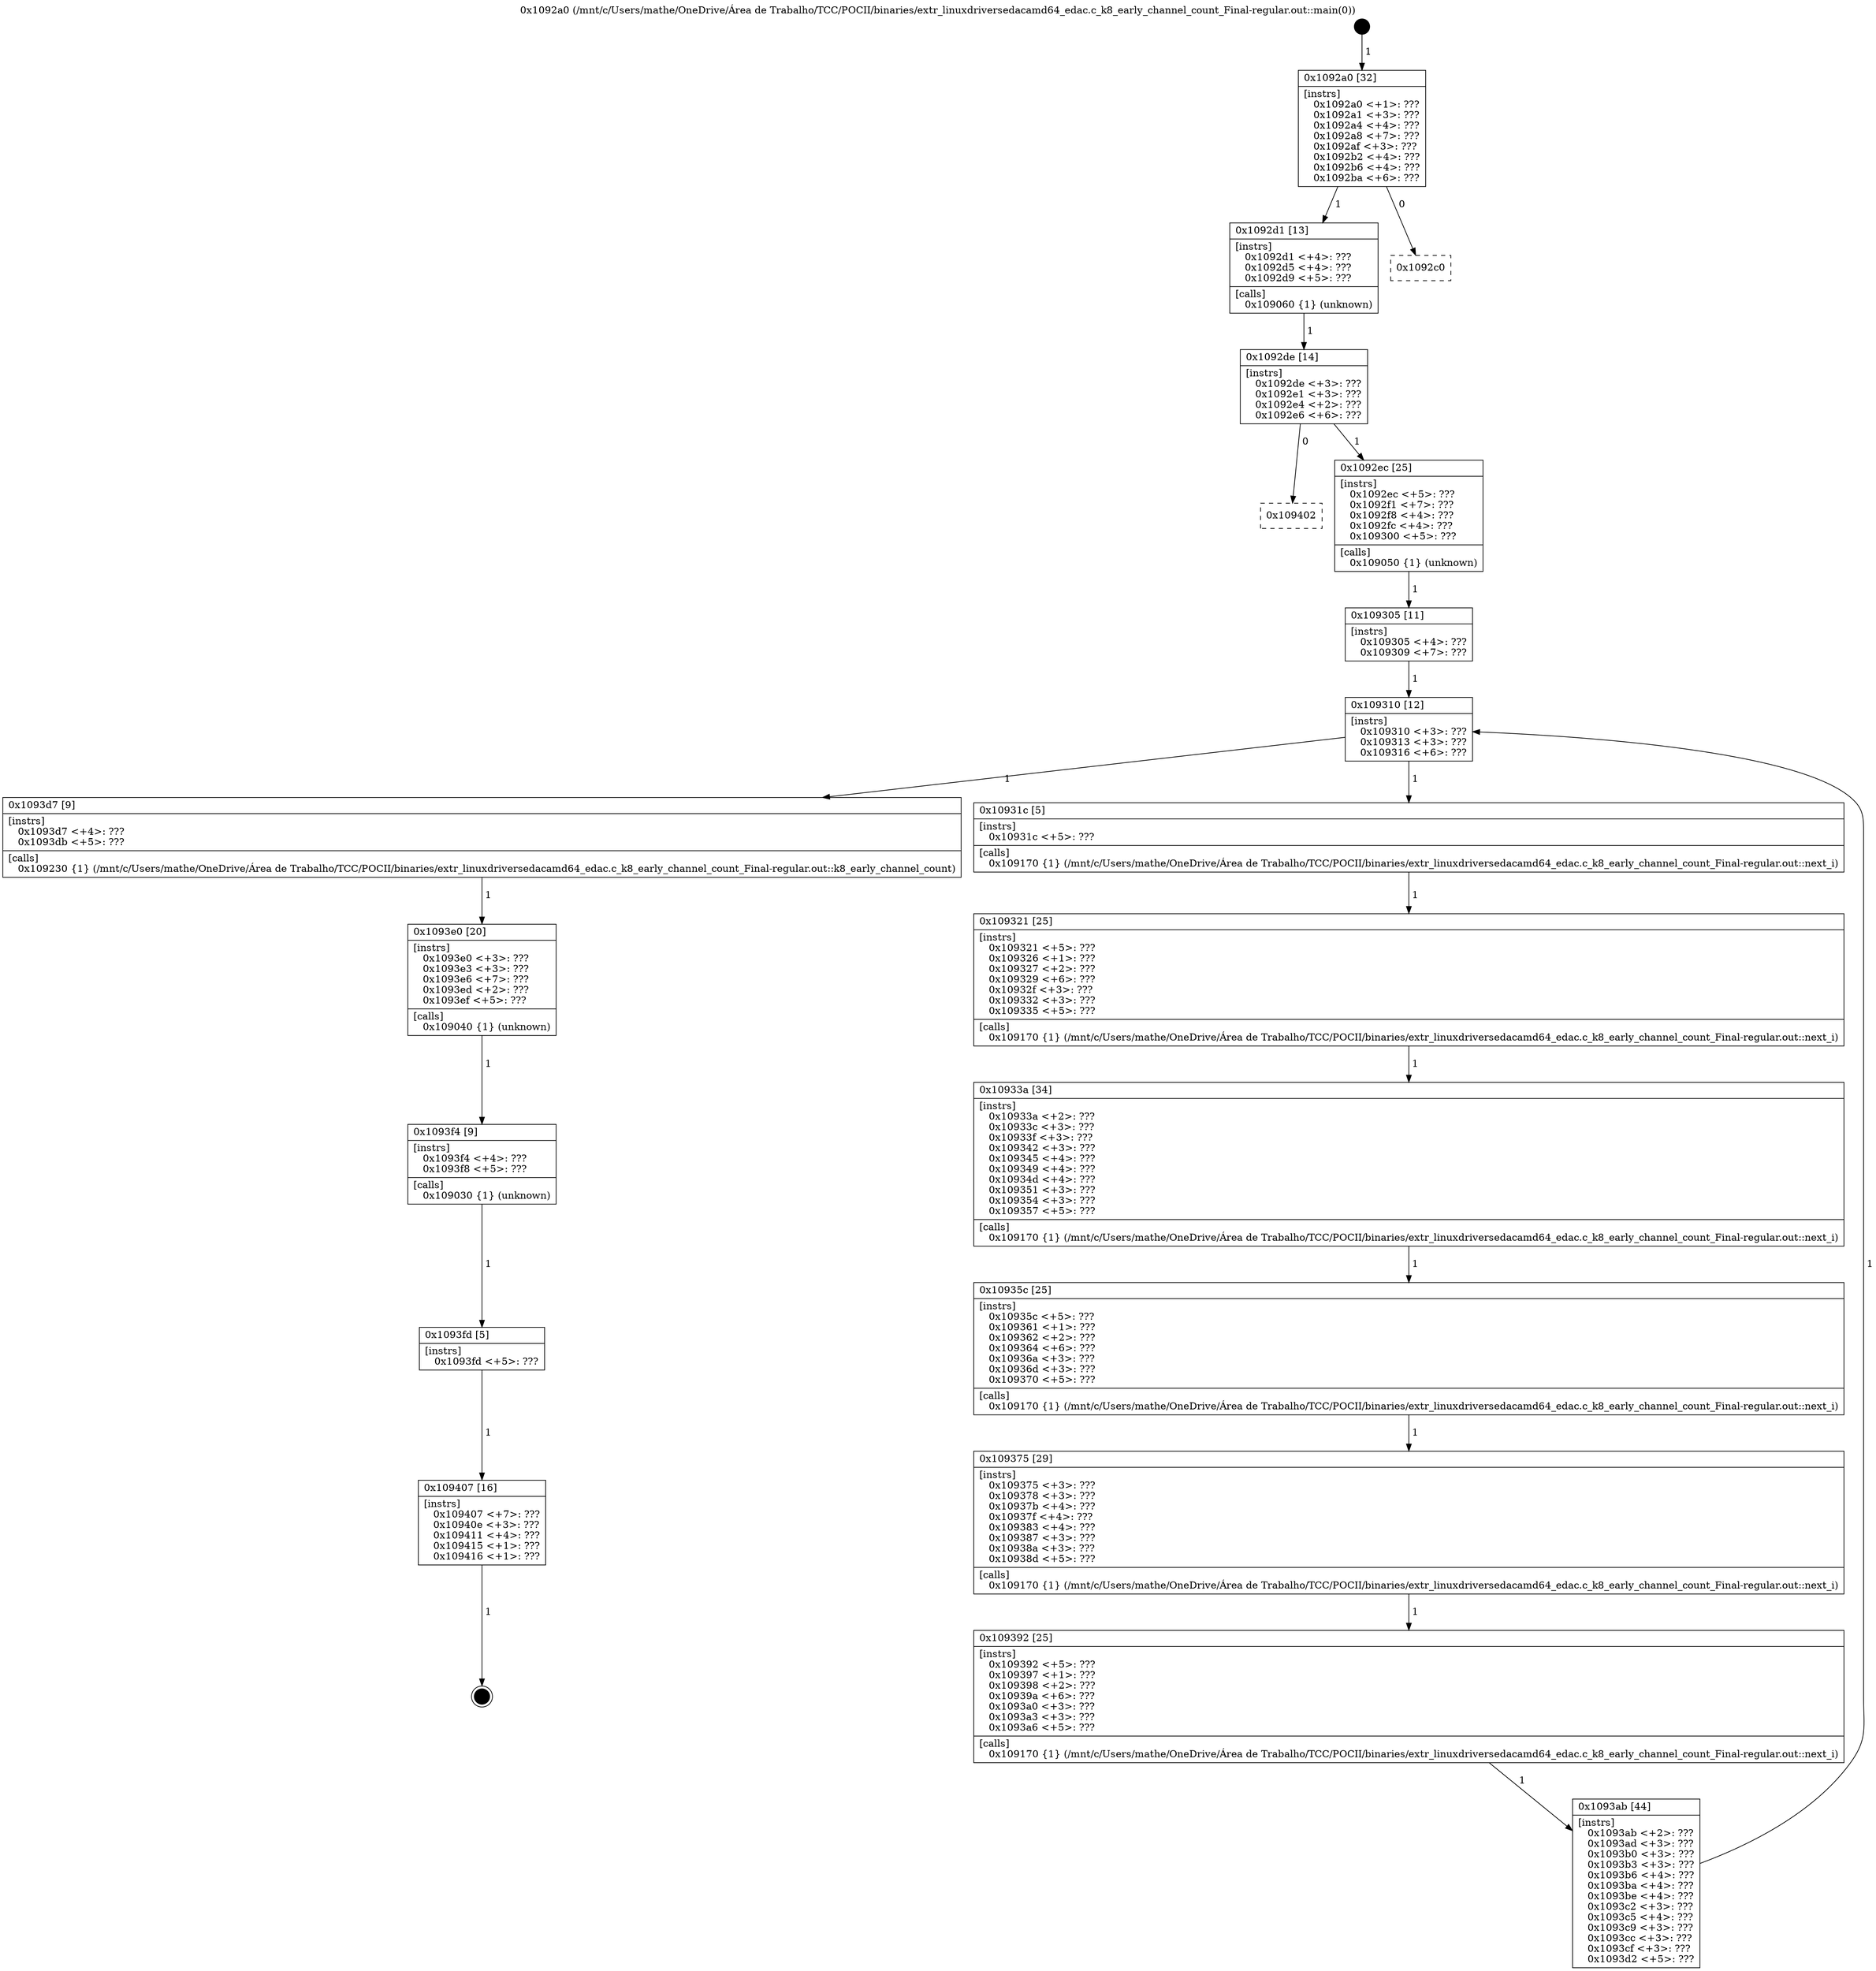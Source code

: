 digraph "0x1092a0" {
  label = "0x1092a0 (/mnt/c/Users/mathe/OneDrive/Área de Trabalho/TCC/POCII/binaries/extr_linuxdriversedacamd64_edac.c_k8_early_channel_count_Final-regular.out::main(0))"
  labelloc = "t"
  node[shape=record]

  Entry [label="",width=0.3,height=0.3,shape=circle,fillcolor=black,style=filled]
  "0x1092a0" [label="{
     0x1092a0 [32]\l
     | [instrs]\l
     &nbsp;&nbsp;0x1092a0 \<+1\>: ???\l
     &nbsp;&nbsp;0x1092a1 \<+3\>: ???\l
     &nbsp;&nbsp;0x1092a4 \<+4\>: ???\l
     &nbsp;&nbsp;0x1092a8 \<+7\>: ???\l
     &nbsp;&nbsp;0x1092af \<+3\>: ???\l
     &nbsp;&nbsp;0x1092b2 \<+4\>: ???\l
     &nbsp;&nbsp;0x1092b6 \<+4\>: ???\l
     &nbsp;&nbsp;0x1092ba \<+6\>: ???\l
  }"]
  "0x1092d1" [label="{
     0x1092d1 [13]\l
     | [instrs]\l
     &nbsp;&nbsp;0x1092d1 \<+4\>: ???\l
     &nbsp;&nbsp;0x1092d5 \<+4\>: ???\l
     &nbsp;&nbsp;0x1092d9 \<+5\>: ???\l
     | [calls]\l
     &nbsp;&nbsp;0x109060 \{1\} (unknown)\l
  }"]
  "0x1092c0" [label="{
     0x1092c0\l
  }", style=dashed]
  "0x1092de" [label="{
     0x1092de [14]\l
     | [instrs]\l
     &nbsp;&nbsp;0x1092de \<+3\>: ???\l
     &nbsp;&nbsp;0x1092e1 \<+3\>: ???\l
     &nbsp;&nbsp;0x1092e4 \<+2\>: ???\l
     &nbsp;&nbsp;0x1092e6 \<+6\>: ???\l
  }"]
  "0x109402" [label="{
     0x109402\l
  }", style=dashed]
  "0x1092ec" [label="{
     0x1092ec [25]\l
     | [instrs]\l
     &nbsp;&nbsp;0x1092ec \<+5\>: ???\l
     &nbsp;&nbsp;0x1092f1 \<+7\>: ???\l
     &nbsp;&nbsp;0x1092f8 \<+4\>: ???\l
     &nbsp;&nbsp;0x1092fc \<+4\>: ???\l
     &nbsp;&nbsp;0x109300 \<+5\>: ???\l
     | [calls]\l
     &nbsp;&nbsp;0x109050 \{1\} (unknown)\l
  }"]
  Exit [label="",width=0.3,height=0.3,shape=circle,fillcolor=black,style=filled,peripheries=2]
  "0x109310" [label="{
     0x109310 [12]\l
     | [instrs]\l
     &nbsp;&nbsp;0x109310 \<+3\>: ???\l
     &nbsp;&nbsp;0x109313 \<+3\>: ???\l
     &nbsp;&nbsp;0x109316 \<+6\>: ???\l
  }"]
  "0x1093d7" [label="{
     0x1093d7 [9]\l
     | [instrs]\l
     &nbsp;&nbsp;0x1093d7 \<+4\>: ???\l
     &nbsp;&nbsp;0x1093db \<+5\>: ???\l
     | [calls]\l
     &nbsp;&nbsp;0x109230 \{1\} (/mnt/c/Users/mathe/OneDrive/Área de Trabalho/TCC/POCII/binaries/extr_linuxdriversedacamd64_edac.c_k8_early_channel_count_Final-regular.out::k8_early_channel_count)\l
  }"]
  "0x10931c" [label="{
     0x10931c [5]\l
     | [instrs]\l
     &nbsp;&nbsp;0x10931c \<+5\>: ???\l
     | [calls]\l
     &nbsp;&nbsp;0x109170 \{1\} (/mnt/c/Users/mathe/OneDrive/Área de Trabalho/TCC/POCII/binaries/extr_linuxdriversedacamd64_edac.c_k8_early_channel_count_Final-regular.out::next_i)\l
  }"]
  "0x109321" [label="{
     0x109321 [25]\l
     | [instrs]\l
     &nbsp;&nbsp;0x109321 \<+5\>: ???\l
     &nbsp;&nbsp;0x109326 \<+1\>: ???\l
     &nbsp;&nbsp;0x109327 \<+2\>: ???\l
     &nbsp;&nbsp;0x109329 \<+6\>: ???\l
     &nbsp;&nbsp;0x10932f \<+3\>: ???\l
     &nbsp;&nbsp;0x109332 \<+3\>: ???\l
     &nbsp;&nbsp;0x109335 \<+5\>: ???\l
     | [calls]\l
     &nbsp;&nbsp;0x109170 \{1\} (/mnt/c/Users/mathe/OneDrive/Área de Trabalho/TCC/POCII/binaries/extr_linuxdriversedacamd64_edac.c_k8_early_channel_count_Final-regular.out::next_i)\l
  }"]
  "0x10933a" [label="{
     0x10933a [34]\l
     | [instrs]\l
     &nbsp;&nbsp;0x10933a \<+2\>: ???\l
     &nbsp;&nbsp;0x10933c \<+3\>: ???\l
     &nbsp;&nbsp;0x10933f \<+3\>: ???\l
     &nbsp;&nbsp;0x109342 \<+3\>: ???\l
     &nbsp;&nbsp;0x109345 \<+4\>: ???\l
     &nbsp;&nbsp;0x109349 \<+4\>: ???\l
     &nbsp;&nbsp;0x10934d \<+4\>: ???\l
     &nbsp;&nbsp;0x109351 \<+3\>: ???\l
     &nbsp;&nbsp;0x109354 \<+3\>: ???\l
     &nbsp;&nbsp;0x109357 \<+5\>: ???\l
     | [calls]\l
     &nbsp;&nbsp;0x109170 \{1\} (/mnt/c/Users/mathe/OneDrive/Área de Trabalho/TCC/POCII/binaries/extr_linuxdriversedacamd64_edac.c_k8_early_channel_count_Final-regular.out::next_i)\l
  }"]
  "0x10935c" [label="{
     0x10935c [25]\l
     | [instrs]\l
     &nbsp;&nbsp;0x10935c \<+5\>: ???\l
     &nbsp;&nbsp;0x109361 \<+1\>: ???\l
     &nbsp;&nbsp;0x109362 \<+2\>: ???\l
     &nbsp;&nbsp;0x109364 \<+6\>: ???\l
     &nbsp;&nbsp;0x10936a \<+3\>: ???\l
     &nbsp;&nbsp;0x10936d \<+3\>: ???\l
     &nbsp;&nbsp;0x109370 \<+5\>: ???\l
     | [calls]\l
     &nbsp;&nbsp;0x109170 \{1\} (/mnt/c/Users/mathe/OneDrive/Área de Trabalho/TCC/POCII/binaries/extr_linuxdriversedacamd64_edac.c_k8_early_channel_count_Final-regular.out::next_i)\l
  }"]
  "0x109375" [label="{
     0x109375 [29]\l
     | [instrs]\l
     &nbsp;&nbsp;0x109375 \<+3\>: ???\l
     &nbsp;&nbsp;0x109378 \<+3\>: ???\l
     &nbsp;&nbsp;0x10937b \<+4\>: ???\l
     &nbsp;&nbsp;0x10937f \<+4\>: ???\l
     &nbsp;&nbsp;0x109383 \<+4\>: ???\l
     &nbsp;&nbsp;0x109387 \<+3\>: ???\l
     &nbsp;&nbsp;0x10938a \<+3\>: ???\l
     &nbsp;&nbsp;0x10938d \<+5\>: ???\l
     | [calls]\l
     &nbsp;&nbsp;0x109170 \{1\} (/mnt/c/Users/mathe/OneDrive/Área de Trabalho/TCC/POCII/binaries/extr_linuxdriversedacamd64_edac.c_k8_early_channel_count_Final-regular.out::next_i)\l
  }"]
  "0x109392" [label="{
     0x109392 [25]\l
     | [instrs]\l
     &nbsp;&nbsp;0x109392 \<+5\>: ???\l
     &nbsp;&nbsp;0x109397 \<+1\>: ???\l
     &nbsp;&nbsp;0x109398 \<+2\>: ???\l
     &nbsp;&nbsp;0x10939a \<+6\>: ???\l
     &nbsp;&nbsp;0x1093a0 \<+3\>: ???\l
     &nbsp;&nbsp;0x1093a3 \<+3\>: ???\l
     &nbsp;&nbsp;0x1093a6 \<+5\>: ???\l
     | [calls]\l
     &nbsp;&nbsp;0x109170 \{1\} (/mnt/c/Users/mathe/OneDrive/Área de Trabalho/TCC/POCII/binaries/extr_linuxdriversedacamd64_edac.c_k8_early_channel_count_Final-regular.out::next_i)\l
  }"]
  "0x1093ab" [label="{
     0x1093ab [44]\l
     | [instrs]\l
     &nbsp;&nbsp;0x1093ab \<+2\>: ???\l
     &nbsp;&nbsp;0x1093ad \<+3\>: ???\l
     &nbsp;&nbsp;0x1093b0 \<+3\>: ???\l
     &nbsp;&nbsp;0x1093b3 \<+3\>: ???\l
     &nbsp;&nbsp;0x1093b6 \<+4\>: ???\l
     &nbsp;&nbsp;0x1093ba \<+4\>: ???\l
     &nbsp;&nbsp;0x1093be \<+4\>: ???\l
     &nbsp;&nbsp;0x1093c2 \<+3\>: ???\l
     &nbsp;&nbsp;0x1093c5 \<+4\>: ???\l
     &nbsp;&nbsp;0x1093c9 \<+3\>: ???\l
     &nbsp;&nbsp;0x1093cc \<+3\>: ???\l
     &nbsp;&nbsp;0x1093cf \<+3\>: ???\l
     &nbsp;&nbsp;0x1093d2 \<+5\>: ???\l
  }"]
  "0x109305" [label="{
     0x109305 [11]\l
     | [instrs]\l
     &nbsp;&nbsp;0x109305 \<+4\>: ???\l
     &nbsp;&nbsp;0x109309 \<+7\>: ???\l
  }"]
  "0x1093e0" [label="{
     0x1093e0 [20]\l
     | [instrs]\l
     &nbsp;&nbsp;0x1093e0 \<+3\>: ???\l
     &nbsp;&nbsp;0x1093e3 \<+3\>: ???\l
     &nbsp;&nbsp;0x1093e6 \<+7\>: ???\l
     &nbsp;&nbsp;0x1093ed \<+2\>: ???\l
     &nbsp;&nbsp;0x1093ef \<+5\>: ???\l
     | [calls]\l
     &nbsp;&nbsp;0x109040 \{1\} (unknown)\l
  }"]
  "0x1093f4" [label="{
     0x1093f4 [9]\l
     | [instrs]\l
     &nbsp;&nbsp;0x1093f4 \<+4\>: ???\l
     &nbsp;&nbsp;0x1093f8 \<+5\>: ???\l
     | [calls]\l
     &nbsp;&nbsp;0x109030 \{1\} (unknown)\l
  }"]
  "0x1093fd" [label="{
     0x1093fd [5]\l
     | [instrs]\l
     &nbsp;&nbsp;0x1093fd \<+5\>: ???\l
  }"]
  "0x109407" [label="{
     0x109407 [16]\l
     | [instrs]\l
     &nbsp;&nbsp;0x109407 \<+7\>: ???\l
     &nbsp;&nbsp;0x10940e \<+3\>: ???\l
     &nbsp;&nbsp;0x109411 \<+4\>: ???\l
     &nbsp;&nbsp;0x109415 \<+1\>: ???\l
     &nbsp;&nbsp;0x109416 \<+1\>: ???\l
  }"]
  Entry -> "0x1092a0" [label=" 1"]
  "0x1092a0" -> "0x1092d1" [label=" 1"]
  "0x1092a0" -> "0x1092c0" [label=" 0"]
  "0x1092d1" -> "0x1092de" [label=" 1"]
  "0x1092de" -> "0x109402" [label=" 0"]
  "0x1092de" -> "0x1092ec" [label=" 1"]
  "0x109407" -> Exit [label=" 1"]
  "0x1092ec" -> "0x109305" [label=" 1"]
  "0x109310" -> "0x1093d7" [label=" 1"]
  "0x109310" -> "0x10931c" [label=" 1"]
  "0x10931c" -> "0x109321" [label=" 1"]
  "0x109321" -> "0x10933a" [label=" 1"]
  "0x10933a" -> "0x10935c" [label=" 1"]
  "0x10935c" -> "0x109375" [label=" 1"]
  "0x109375" -> "0x109392" [label=" 1"]
  "0x109392" -> "0x1093ab" [label=" 1"]
  "0x109305" -> "0x109310" [label=" 1"]
  "0x1093ab" -> "0x109310" [label=" 1"]
  "0x1093d7" -> "0x1093e0" [label=" 1"]
  "0x1093e0" -> "0x1093f4" [label=" 1"]
  "0x1093f4" -> "0x1093fd" [label=" 1"]
  "0x1093fd" -> "0x109407" [label=" 1"]
}
